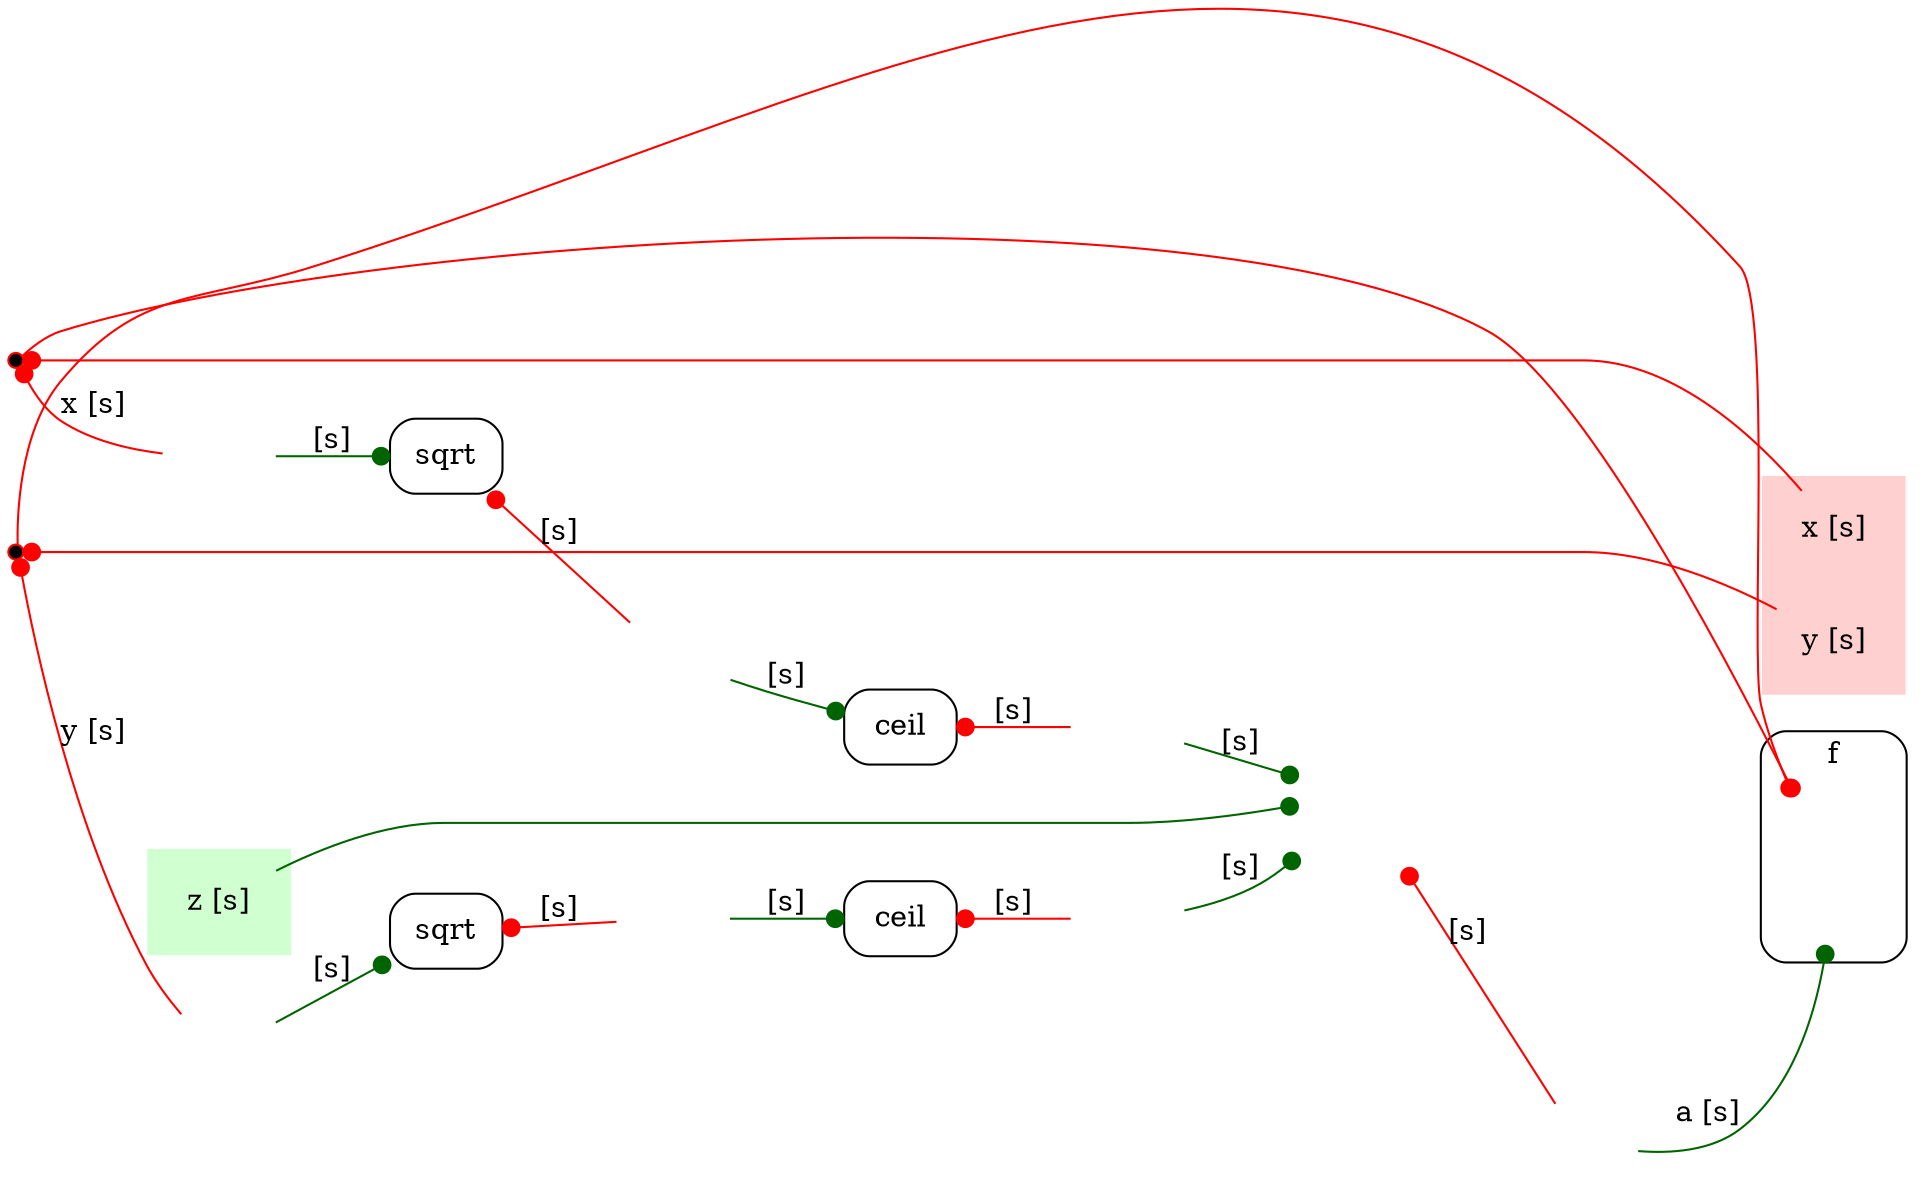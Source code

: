 /* Generated by GvGen v.0.9.1 (http://www.picviz.com/sections/opensource/gvgen.html) */

digraph G {
rankdir=LR;
   subgraph cluster1 {
   color="white";
bgcolor="#d0FFd0";
shape="plaintext";
label="";
      node18 [shape="none",label="z [s]"];
   }
   node2 [shape="none",fixedsize="true",imagescale="true",image="/var/folders/kf/_zwsc1_j2wn8smr7xtrrpnxc0000gn/T/tmp8zvB_8dp-icons/resized/100/SumN.png",label="",height="1.0"];
   subgraph cluster3 {
   shape="box";
style="rounded";
label="f";
      node4 [shape="none",fixedsize="true",imagescale="true",image="/var/folders/kf/_zwsc1_j2wn8smr7xtrrpnxc0000gn/T/tmp8zvB_8dp-icons/resized/100/InvPlus2.png",label="",height="1.0"];
   }
   node5 [width="0.1",style="filled",fillcolor="black",color="red",shape="point",label=""];
   node6 [width="0.1",style="filled",fillcolor="black",color="red",shape="point",label=""];
   node7 [shape="box",style="rounded",label="sqrt"];
   node8 [shape="box",style="rounded",label="sqrt"];
   node9 [shape="box",style="rounded",label="ceil"];
   node10 [shape="box",style="rounded",label="ceil"];
   node11 [fixedsize="true",imagescale="true",shape="plaintext",image="/var/folders/kf/_zwsc1_j2wn8smr7xtrrpnxc0000gn/T/tmp8zvB_8dp-icons/resized/100/leq.png",label=""];
   node12 [fixedsize="true",imagescale="true",shape="plaintext",image="/var/folders/kf/_zwsc1_j2wn8smr7xtrrpnxc0000gn/T/tmp8zvB_8dp-icons/resized/100/leq.png",label=""];
   node13 [fixedsize="true",imagescale="true",shape="plaintext",image="/var/folders/kf/_zwsc1_j2wn8smr7xtrrpnxc0000gn/T/tmp8zvB_8dp-icons/resized/100/leq.png",label=""];
   node14 [fixedsize="true",imagescale="true",shape="plaintext",image="/var/folders/kf/_zwsc1_j2wn8smr7xtrrpnxc0000gn/T/tmp8zvB_8dp-icons/resized/100/leq.png",label=""];
   node15 [fixedsize="true",imagescale="true",shape="plaintext",image="/var/folders/kf/_zwsc1_j2wn8smr7xtrrpnxc0000gn/T/tmp8zvB_8dp-icons/resized/100/leq.png",label=""];
   node16 [fixedsize="true",imagescale="true",shape="plaintext",image="/var/folders/kf/_zwsc1_j2wn8smr7xtrrpnxc0000gn/T/tmp8zvB_8dp-icons/resized/100/leq.png",label=""];
   node17 [fixedsize="true",imagescale="true",shape="plaintext",image="/var/folders/kf/_zwsc1_j2wn8smr7xtrrpnxc0000gn/T/tmp8zvB_8dp-icons/resized/100/leq.png",label=""];
   subgraph cluster19 {
   color="white";
bgcolor="#FFd0d0";
shape="plaintext";
label="";
      node21 [shape="none",label="x [s]"];
      node20 [shape="none",label="y [s]"];
   }
node18->node2 [color="darkgreen",arrowhead="dot",arrowtail="none",dir="both"];
node18->node7 [style="invis"];
node18->node12 [style="invis"];
node18->node17 [style="invis"];
node4->node5 [arrowhead="none",weight="0",constraint="false",color="red",arrowtail="dot",dir="both"];
node4->node6 [arrowhead="none",weight="0",constraint="false",color="red",arrowtail="dot",dir="both"];
node2->node17 [arrowhead="none",weight="0.5",color="red",arrowtail="dot",dir="both",label="[s]"];
node2->node20 [style="invis"];
node5->node13 [arrowhead="none",weight="0.5",color="red",arrowtail="dot",dir="both",label="y [s]"];
node5->node20 [color="red",arrowtail="dot",arrowhead="none",dir="both"];
node6->node11 [arrowhead="none",weight="0.5",color="red",arrowtail="dot",dir="both",label="x [s]"];
node6->node21 [color="red",arrowtail="dot",arrowhead="none",dir="both"];
node7->node14 [arrowhead="none",weight="0",color="red",arrowtail="dot",dir="both",label="[s]"];
node7->node20 [style="invis"];
node8->node12 [arrowhead="none",weight="0",color="red",arrowtail="dot",dir="both",label="[s]"];
node9->node15 [arrowhead="none",weight="0",color="red",arrowtail="dot",dir="both",label="[s]"];
node10->node16 [arrowhead="none",weight="0",color="red",arrowtail="dot",dir="both",label="[s]"];
node11->node8 [arrowhead="dot",weight="0.5",color="darkgreen",arrowtail="none",dir="both",label="[s]"];
node12->node9 [arrowhead="dot",weight="0",color="darkgreen",arrowtail="none",dir="both",label="[s]"];
node12->node20 [style="invis"];
node13->node7 [arrowhead="dot",weight="0.5",color="darkgreen",arrowtail="none",dir="both",label="[s]"];
node14->node10 [arrowhead="dot",weight="0",color="darkgreen",arrowtail="none",dir="both",label="[s]"];
node15->node2 [arrowhead="dot",weight="0",color="darkgreen",arrowtail="none",dir="both",label="[s]"];
node16->node2 [arrowhead="dot",weight="0",color="darkgreen",arrowtail="none",dir="both",label="[s]"];
node17->node4 [arrowhead="dot",weight="0.5",color="darkgreen",arrowtail="none",dir="both",label="a [s]"];
node17->node20 [style="invis"];
}
